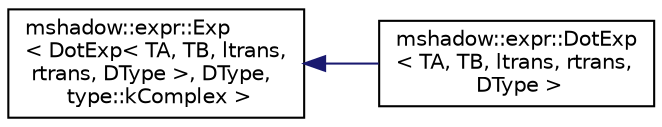 digraph "Graphical Class Hierarchy"
{
 // LATEX_PDF_SIZE
  edge [fontname="Helvetica",fontsize="10",labelfontname="Helvetica",labelfontsize="10"];
  node [fontname="Helvetica",fontsize="10",shape=record];
  rankdir="LR";
  Node0 [label="mshadow::expr::Exp\l\< DotExp\< TA, TB, ltrans,\l rtrans, DType \>, DType,\l type::kComplex \>",height=0.2,width=0.4,color="black", fillcolor="white", style="filled",URL="$structmshadow_1_1expr_1_1Exp.html",tooltip=" "];
  Node0 -> Node1 [dir="back",color="midnightblue",fontsize="10",style="solid",fontname="Helvetica"];
  Node1 [label="mshadow::expr::DotExp\l\< TA, TB, ltrans, rtrans,\l DType \>",height=0.2,width=0.4,color="black", fillcolor="white", style="filled",URL="$structmshadow_1_1expr_1_1DotExp.html",tooltip="matrix multiplication expression dot(lhs[.T], rhs[.T])"];
}
